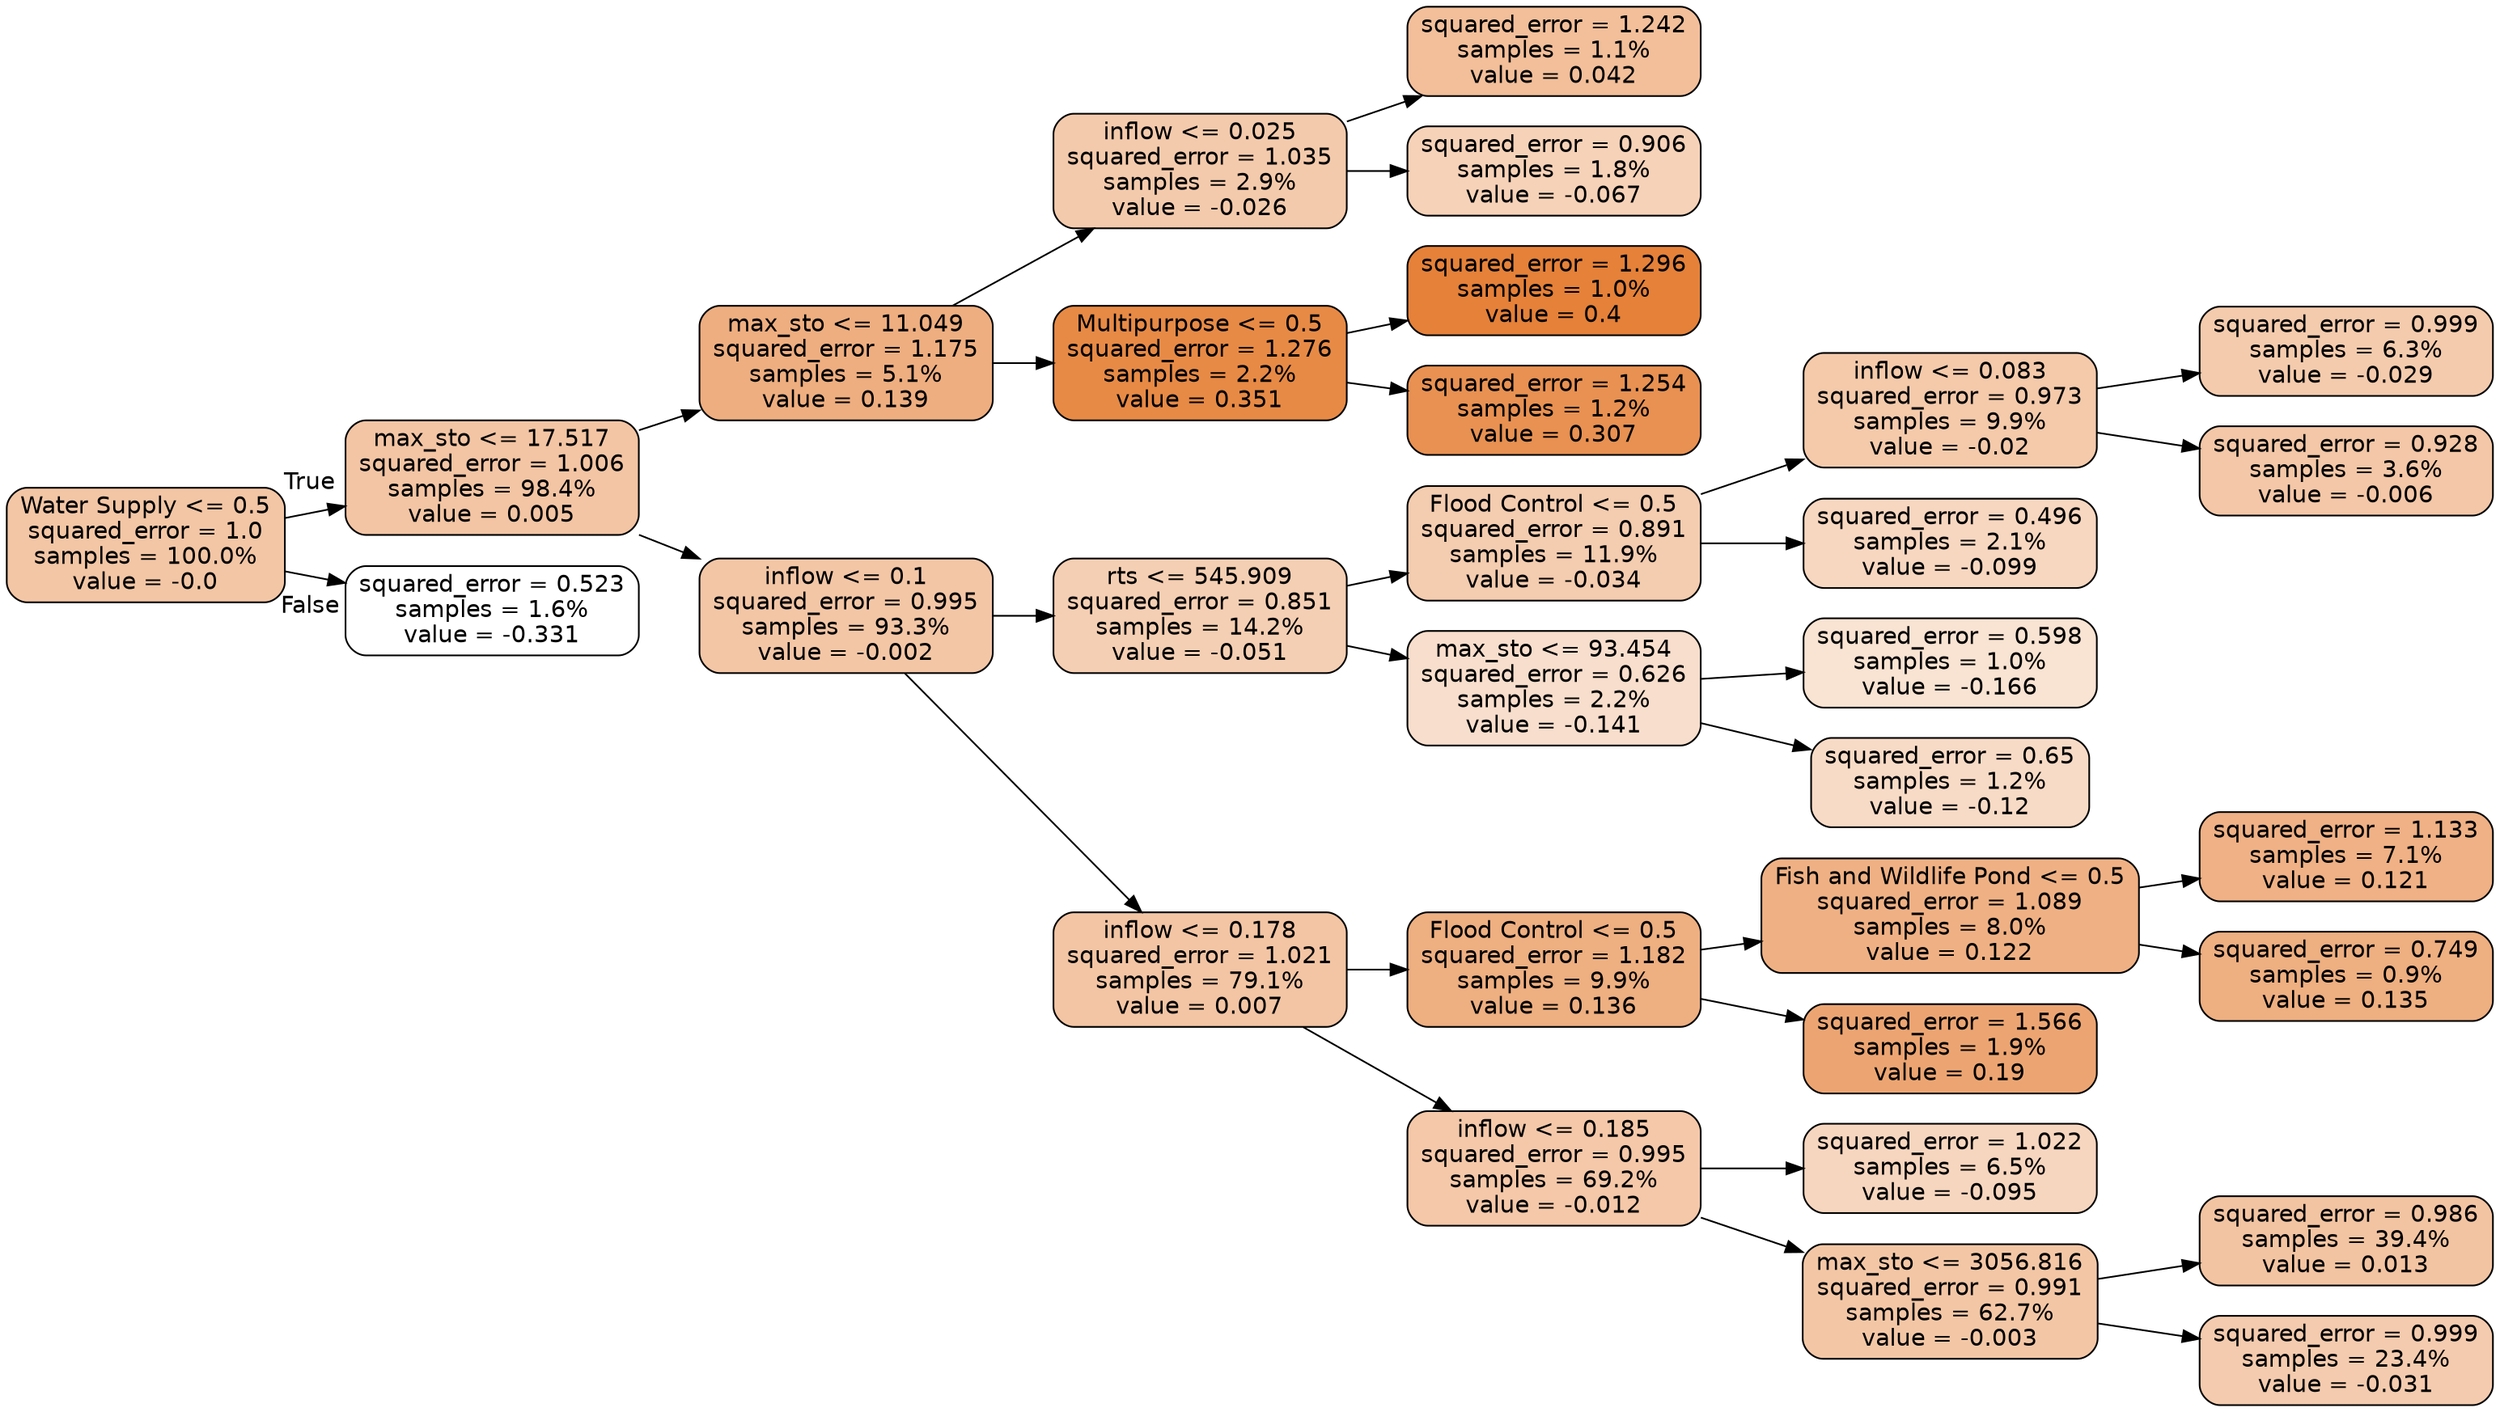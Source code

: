 digraph Tree {
node [shape=box, style="filled, rounded", color="black", fontname="helvetica"] ;
edge [fontname="helvetica"] ;
rankdir=LR ;
0 [label="Water Supply <= 0.5\nsquared_error = 1.0\nsamples = 100.0%\nvalue = -0.0", fillcolor="#f3c6a5"] ;
1 [label="max_sto <= 17.517\nsquared_error = 1.006\nsamples = 98.4%\nvalue = 0.005", fillcolor="#f3c5a4"] ;
0 -> 1 [labeldistance=2.5, labelangle=-45, headlabel="True"] ;
2 [label="max_sto <= 11.049\nsquared_error = 1.175\nsamples = 5.1%\nvalue = 0.139", fillcolor="#eeae80"] ;
1 -> 2 ;
3 [label="inflow <= 0.025\nsquared_error = 1.035\nsamples = 2.9%\nvalue = -0.026", fillcolor="#f4caac"] ;
2 -> 3 ;
4 [label="squared_error = 1.242\nsamples = 1.1%\nvalue = 0.042", fillcolor="#f2bf9a"] ;
3 -> 4 ;
5 [label="squared_error = 0.906\nsamples = 1.8%\nvalue = -0.067", fillcolor="#f6d2b8"] ;
3 -> 5 ;
6 [label="Multipurpose <= 0.5\nsquared_error = 1.276\nsamples = 2.2%\nvalue = 0.351", fillcolor="#e78a46"] ;
2 -> 6 ;
7 [label="squared_error = 1.296\nsamples = 1.0%\nvalue = 0.4", fillcolor="#e58139"] ;
6 -> 7 ;
8 [label="squared_error = 1.254\nsamples = 1.2%\nvalue = 0.307", fillcolor="#e89152"] ;
6 -> 8 ;
9 [label="inflow <= 0.1\nsquared_error = 0.995\nsamples = 93.3%\nvalue = -0.002", fillcolor="#f3c6a6"] ;
1 -> 9 ;
10 [label="rts <= 545.909\nsquared_error = 0.851\nsamples = 14.2%\nvalue = -0.051", fillcolor="#f5cfb3"] ;
9 -> 10 ;
11 [label="Flood Control <= 0.5\nsquared_error = 0.891\nsamples = 11.9%\nvalue = -0.034", fillcolor="#f4ccaf"] ;
10 -> 11 ;
12 [label="inflow <= 0.083\nsquared_error = 0.973\nsamples = 9.9%\nvalue = -0.02", fillcolor="#f4caab"] ;
11 -> 12 ;
13 [label="squared_error = 0.999\nsamples = 6.3%\nvalue = -0.029", fillcolor="#f4cbad"] ;
12 -> 13 ;
14 [label="squared_error = 0.928\nsamples = 3.6%\nvalue = -0.006", fillcolor="#f3c7a7"] ;
12 -> 14 ;
15 [label="squared_error = 0.496\nsamples = 2.1%\nvalue = -0.099", fillcolor="#f7d7c0"] ;
11 -> 15 ;
16 [label="max_sto <= 93.454\nsquared_error = 0.626\nsamples = 2.2%\nvalue = -0.141", fillcolor="#f8decc"] ;
10 -> 16 ;
17 [label="squared_error = 0.598\nsamples = 1.0%\nvalue = -0.166", fillcolor="#f9e3d2"] ;
16 -> 17 ;
18 [label="squared_error = 0.65\nsamples = 1.2%\nvalue = -0.12", fillcolor="#f8dbc6"] ;
16 -> 18 ;
19 [label="inflow <= 0.178\nsquared_error = 1.021\nsamples = 79.1%\nvalue = 0.007", fillcolor="#f3c5a4"] ;
9 -> 19 ;
20 [label="Flood Control <= 0.5\nsquared_error = 1.182\nsamples = 9.9%\nvalue = 0.136", fillcolor="#eeaf81"] ;
19 -> 20 ;
21 [label="Fish and Wildlife Pond <= 0.5\nsquared_error = 1.089\nsamples = 8.0%\nvalue = 0.122", fillcolor="#efb184"] ;
20 -> 21 ;
22 [label="squared_error = 1.133\nsamples = 7.1%\nvalue = 0.121", fillcolor="#efb185"] ;
21 -> 22 ;
23 [label="squared_error = 0.749\nsamples = 0.9%\nvalue = 0.135", fillcolor="#eeaf81"] ;
21 -> 23 ;
24 [label="squared_error = 1.566\nsamples = 1.9%\nvalue = 0.19", fillcolor="#eca572"] ;
20 -> 24 ;
25 [label="inflow <= 0.185\nsquared_error = 0.995\nsamples = 69.2%\nvalue = -0.012", fillcolor="#f4c8a9"] ;
19 -> 25 ;
26 [label="squared_error = 1.022\nsamples = 6.5%\nvalue = -0.095", fillcolor="#f7d6bf"] ;
25 -> 26 ;
27 [label="max_sto <= 3056.816\nsquared_error = 0.991\nsamples = 62.7%\nvalue = -0.003", fillcolor="#f3c7a6"] ;
25 -> 27 ;
28 [label="squared_error = 0.986\nsamples = 39.4%\nvalue = 0.013", fillcolor="#f3c4a2"] ;
27 -> 28 ;
29 [label="squared_error = 0.999\nsamples = 23.4%\nvalue = -0.031", fillcolor="#f4cbae"] ;
27 -> 29 ;
30 [label="squared_error = 0.523\nsamples = 1.6%\nvalue = -0.331", fillcolor="#ffffff"] ;
0 -> 30 [labeldistance=2.5, labelangle=45, headlabel="False"] ;
}
